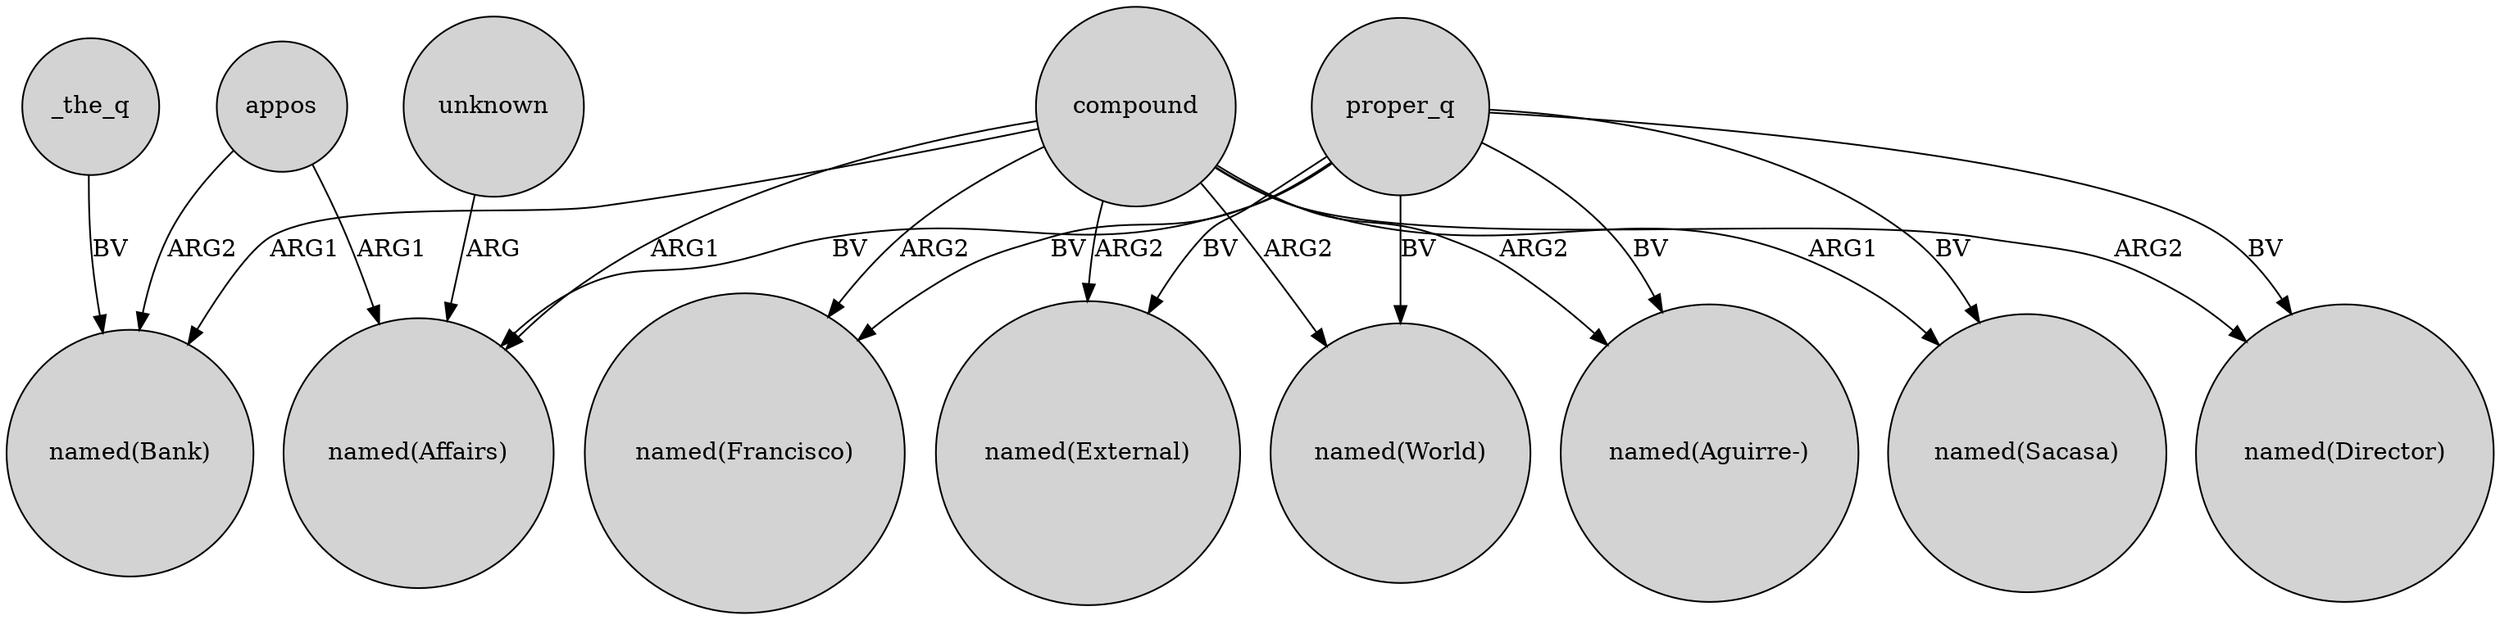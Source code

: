 digraph {
	node [shape=circle style=filled]
	proper_q -> "named(Director)" [label=BV]
	compound -> "named(Francisco)" [label=ARG2]
	proper_q -> "named(Francisco)" [label=BV]
	_the_q -> "named(Bank)" [label=BV]
	compound -> "named(External)" [label=ARG2]
	compound -> "named(Director)" [label=ARG2]
	unknown -> "named(Affairs)" [label=ARG]
	compound -> "named(Sacasa)" [label=ARG1]
	proper_q -> "named(Aguirre-)" [label=BV]
	compound -> "named(Affairs)" [label=ARG1]
	compound -> "named(World)" [label=ARG2]
	appos -> "named(Affairs)" [label=ARG1]
	proper_q -> "named(Sacasa)" [label=BV]
	proper_q -> "named(World)" [label=BV]
	appos -> "named(Bank)" [label=ARG2]
	compound -> "named(Bank)" [label=ARG1]
	proper_q -> "named(Affairs)" [label=BV]
	compound -> "named(Aguirre-)" [label=ARG2]
	proper_q -> "named(External)" [label=BV]
}
